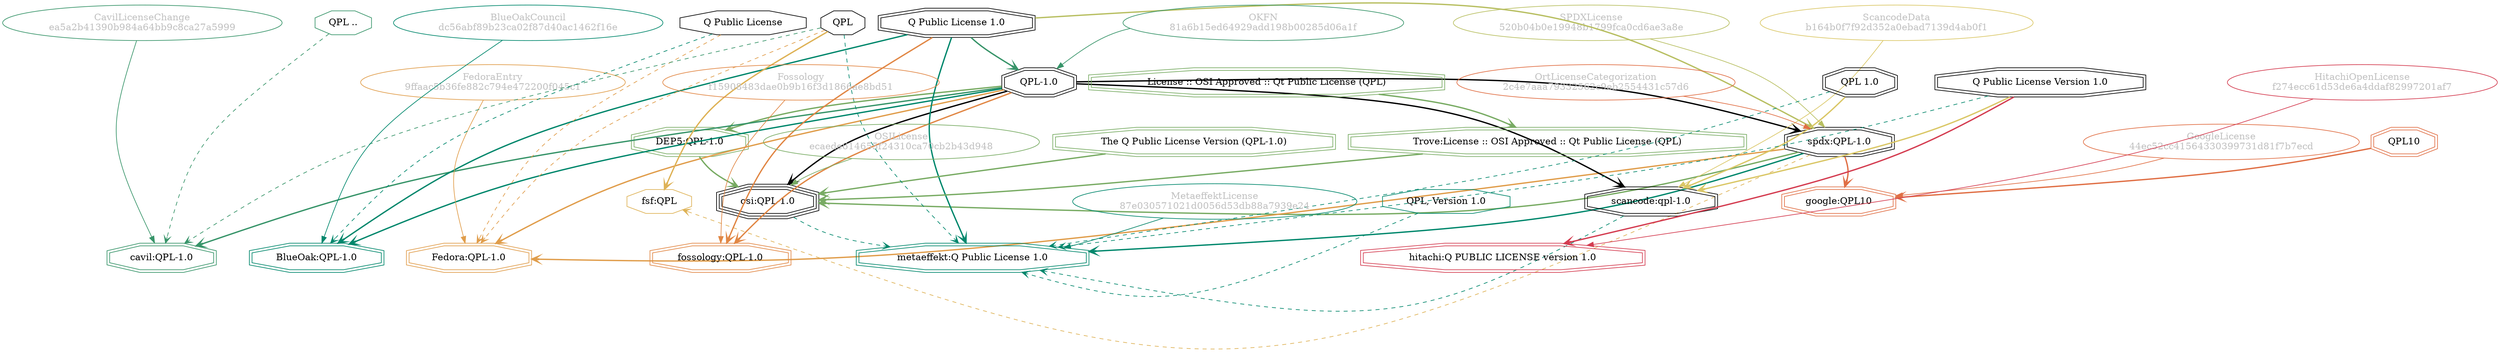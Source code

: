 strict digraph {
    node [shape=box];
    graph [splines=curved];
    3712 [label="SPDXLicense\n520b04b0e19948b1799fca0cd6ae3a8e"
         ,fontcolor=gray
         ,color="#b8bf62"
         ,fillcolor="beige;1"
         ,shape=ellipse];
    3713 [label="spdx:QPL-1.0"
         ,shape=doubleoctagon];
    3714 [label="QPL-1.0"
         ,shape=doubleoctagon];
    3715 [label="Q Public License 1.0"
         ,shape=doubleoctagon];
    5260 [label="OSILicense\necaede614655f24310ca70cb2b43d948"
         ,fontcolor=gray
         ,color="#78ab63"
         ,fillcolor="beige;1"
         ,shape=ellipse];
    5261 [label="osi:QPL-1.0"
         ,shape=tripleoctagon];
    5262 [label="The Q Public License Version (QPL-1.0)"
         ,color="#78ab63"
         ,shape=doubleoctagon];
    5263 [label="DEP5:QPL-1.0"
         ,color="#78ab63"
         ,shape=doubleoctagon];
    5264 [label="Trove:License :: OSI Approved :: Qt Public License (QPL)"
         ,color="#78ab63"
         ,shape=doubleoctagon];
    5265 [label="License :: OSI Approved :: Qt Public License (QPL)"
         ,color="#78ab63"
         ,shape=doubleoctagon];
    5767 [label="GoogleLicense\n44ec52cc41564330399731d81f7b7ecd"
         ,fontcolor=gray
         ,color="#e06f45"
         ,fillcolor="beige;1"
         ,shape=ellipse];
    5768 [label="google:QPL10"
         ,color="#e06f45"
         ,shape=doubleoctagon];
    5769 [label=QPL10
         ,color="#e06f45"
         ,shape=doubleoctagon];
    8324 [label="FedoraEntry\n9ffaac5b36fe882c794e472200f045c1"
         ,fontcolor=gray
         ,color="#e09d4b"
         ,fillcolor="beige;1"
         ,shape=ellipse];
    8325 [label="Fedora:QPL-1.0"
         ,color="#e09d4b"
         ,shape=doubleoctagon];
    8326 [label="Q Public License"
         ,shape=octagon];
    8327 [label=QPL,shape=octagon];
    9360 [label="BlueOakCouncil\ndc56abf89b23ca02f87d40ac1462f16e"
         ,fontcolor=gray
         ,color="#00876c"
         ,fillcolor="beige;1"
         ,shape=ellipse];
    9361 [label="BlueOak:QPL-1.0"
         ,color="#00876c"
         ,shape=doubleoctagon];
    10475 [label="fsf:QPL"
          ,color="#deb256"
          ,shape=octagon];
    22617 [label="ScancodeData\nb164b0f7f92d352a0ebad7139d4ab0f1"
          ,fontcolor=gray
          ,color="#dac767"
          ,fillcolor="beige;1"
          ,shape=ellipse];
    22618 [label="scancode:qpl-1.0"
          ,shape=doubleoctagon];
    22619 [label="QPL 1.0"
          ,shape=doubleoctagon];
    22620 [label="Q Public License Version 1.0"
          ,shape=doubleoctagon];
    26634 [label="Fossology\nf15908483dae0b9b16f3d1866ae8bd51"
          ,fontcolor=gray
          ,color="#e18745"
          ,fillcolor="beige;1"
          ,shape=ellipse];
    26635 [label="fossology:QPL-1.0"
          ,color="#e18745"
          ,shape=doubleoctagon];
    28382 [label="OKFN\n81a6b15ed64929add198b00285d06a1f"
          ,fontcolor=gray
          ,color="#379469"
          ,fillcolor="beige;1"
          ,shape=ellipse];
    35177 [label="OrtLicenseCategorization\n2c4e7aaa79332562c9eb2554431c57d6"
          ,fontcolor=gray
          ,color="#e06f45"
          ,fillcolor="beige;1"
          ,shape=ellipse];
    37432 [label="CavilLicenseChange\nea5a2b41390b984a64bb9c8ca27a5999"
          ,fontcolor=gray
          ,color="#379469"
          ,fillcolor="beige;1"
          ,shape=ellipse];
    37433 [label="cavil:QPL-1.0"
          ,color="#379469"
          ,shape=doubleoctagon];
    37434 [label="QPL .."
          ,color="#379469"
          ,shape=octagon];
    47732 [label="MetaeffektLicense\n87e030571021d0056d53db88a7939e24"
          ,fontcolor=gray
          ,color="#00876c"
          ,fillcolor="beige;1"
          ,shape=ellipse];
    47733 [label="metaeffekt:Q Public License 1.0"
          ,color="#00876c"
          ,shape=doubleoctagon];
    47734 [label="QPL, Version 1.0"
          ,color="#00876c"
          ,shape=octagon];
    52490 [label="HitachiOpenLicense\nf274ecc61d53de6a4ddaf82997201af7"
          ,fontcolor=gray
          ,color="#d43d51"
          ,fillcolor="beige;1"
          ,shape=ellipse];
    52491 [label="hitachi:Q PUBLIC LICENSE version 1.0"
          ,color="#d43d51"
          ,shape=doubleoctagon];
    3712 -> 3713 [weight=0.5
                 ,color="#b8bf62"];
    3713 -> 5261 [style=bold
                 ,arrowhead=vee
                 ,weight=0.7
                 ,color="#78ab63"];
    3713 -> 5768 [style=bold
                 ,arrowhead=vee
                 ,weight=0.7
                 ,color="#e06f45"];
    3713 -> 8325 [style=bold
                 ,arrowhead=vee
                 ,weight=0.7
                 ,color="#e09d4b"];
    3713 -> 10475 [style=dashed
                  ,arrowhead=vee
                  ,weight=0.5
                  ,color="#deb256"];
    3713 -> 47733 [style=bold
                  ,arrowhead=vee
                  ,weight=0.7
                  ,color="#00876c"];
    3714 -> 3713 [style=bold
                 ,arrowhead=vee
                 ,weight=0.7];
    3714 -> 5261 [style=bold
                 ,arrowhead=vee
                 ,weight=0.7];
    3714 -> 5263 [style=bold
                 ,arrowhead=vee
                 ,weight=0.7
                 ,color="#78ab63"];
    3714 -> 8325 [style=bold
                 ,arrowhead=vee
                 ,weight=0.7
                 ,color="#e09d4b"];
    3714 -> 9361 [style=bold
                 ,arrowhead=vee
                 ,weight=0.7
                 ,color="#00876c"];
    3714 -> 22618 [style=bold
                  ,arrowhead=vee
                  ,weight=0.7];
    3714 -> 26635 [style=bold
                  ,arrowhead=vee
                  ,weight=0.7
                  ,color="#e18745"];
    3714 -> 37433 [style=bold
                  ,arrowhead=vee
                  ,weight=0.7
                  ,color="#379469"];
    3714 -> 37433 [style=bold
                  ,arrowhead=vee
                  ,weight=0.7
                  ,color="#379469"];
    3715 -> 3713 [style=bold
                 ,arrowhead=vee
                 ,weight=0.7
                 ,color="#b8bf62"];
    3715 -> 3714 [style=bold
                 ,arrowhead=vee
                 ,weight=0.7
                 ,color="#379469"];
    3715 -> 9361 [style=bold
                 ,arrowhead=vee
                 ,weight=0.7
                 ,color="#00876c"];
    3715 -> 26635 [style=bold
                  ,arrowhead=vee
                  ,weight=0.7
                  ,color="#e18745"];
    3715 -> 47733 [style=bold
                  ,arrowhead=vee
                  ,weight=0.7
                  ,color="#00876c"];
    5260 -> 5261 [weight=0.5
                 ,color="#78ab63"];
    5261 -> 47733 [style=dashed
                  ,arrowhead=vee
                  ,weight=0.5
                  ,color="#00876c"];
    5262 -> 5261 [style=bold
                 ,arrowhead=vee
                 ,weight=0.7
                 ,color="#78ab63"];
    5263 -> 5261 [style=bold
                 ,arrowhead=vee
                 ,weight=0.7
                 ,color="#78ab63"];
    5264 -> 5261 [style=bold
                 ,arrowhead=vee
                 ,weight=0.7
                 ,color="#78ab63"];
    5265 -> 5264 [style=bold
                 ,arrowhead=vee
                 ,weight=0.7
                 ,color="#78ab63"];
    5767 -> 5768 [weight=0.5
                 ,color="#e06f45"];
    5769 -> 5768 [style=bold
                 ,arrowhead=vee
                 ,weight=0.7
                 ,color="#e06f45"];
    8324 -> 8325 [weight=0.5
                 ,color="#e09d4b"];
    8326 -> 8325 [style=dashed
                 ,arrowhead=vee
                 ,weight=0.5
                 ,color="#e09d4b"];
    8326 -> 9361 [style=dashed
                 ,arrowhead=vee
                 ,weight=0.5
                 ,color="#00876c"];
    8327 -> 8325 [style=dashed
                 ,arrowhead=vee
                 ,weight=0.5
                 ,color="#e09d4b"];
    8327 -> 10475 [style=bold
                  ,arrowhead=vee
                  ,weight=0.7
                  ,color="#deb256"];
    8327 -> 37433 [style=dashed
                  ,arrowhead=vee
                  ,weight=0.5
                  ,color="#379469"];
    8327 -> 47733 [style=dashed
                  ,arrowhead=vee
                  ,weight=0.5
                  ,color="#00876c"];
    9360 -> 9361 [weight=0.5
                 ,color="#00876c"];
    22617 -> 22618 [weight=0.5
                   ,color="#dac767"];
    22618 -> 47733 [style=dashed
                   ,arrowhead=vee
                   ,weight=0.5
                   ,color="#00876c"];
    22619 -> 22618 [style=bold
                   ,arrowhead=vee
                   ,weight=0.7
                   ,color="#dac767"];
    22619 -> 47733 [style=dashed
                   ,arrowhead=vee
                   ,weight=0.5
                   ,color="#00876c"];
    22620 -> 22618 [style=bold
                   ,arrowhead=vee
                   ,weight=0.7
                   ,color="#dac767"];
    22620 -> 47733 [style=dashed
                   ,arrowhead=vee
                   ,weight=0.5
                   ,color="#00876c"];
    22620 -> 52491 [style=bold
                   ,arrowhead=vee
                   ,weight=0.7
                   ,color="#d43d51"];
    26634 -> 26635 [weight=0.5
                   ,color="#e18745"];
    28382 -> 3714 [weight=0.5
                  ,color="#379469"];
    35177 -> 3713 [weight=0.5
                  ,color="#e06f45"];
    37432 -> 37433 [weight=0.5
                   ,color="#379469"];
    37434 -> 37433 [style=dashed
                   ,arrowhead=vee
                   ,weight=0.5
                   ,color="#379469"];
    47732 -> 47733 [weight=0.5
                   ,color="#00876c"];
    47734 -> 47733 [style=dashed
                   ,arrowhead=vee
                   ,weight=0.5
                   ,color="#00876c"];
    52490 -> 52491 [weight=0.5
                   ,color="#d43d51"];
}
